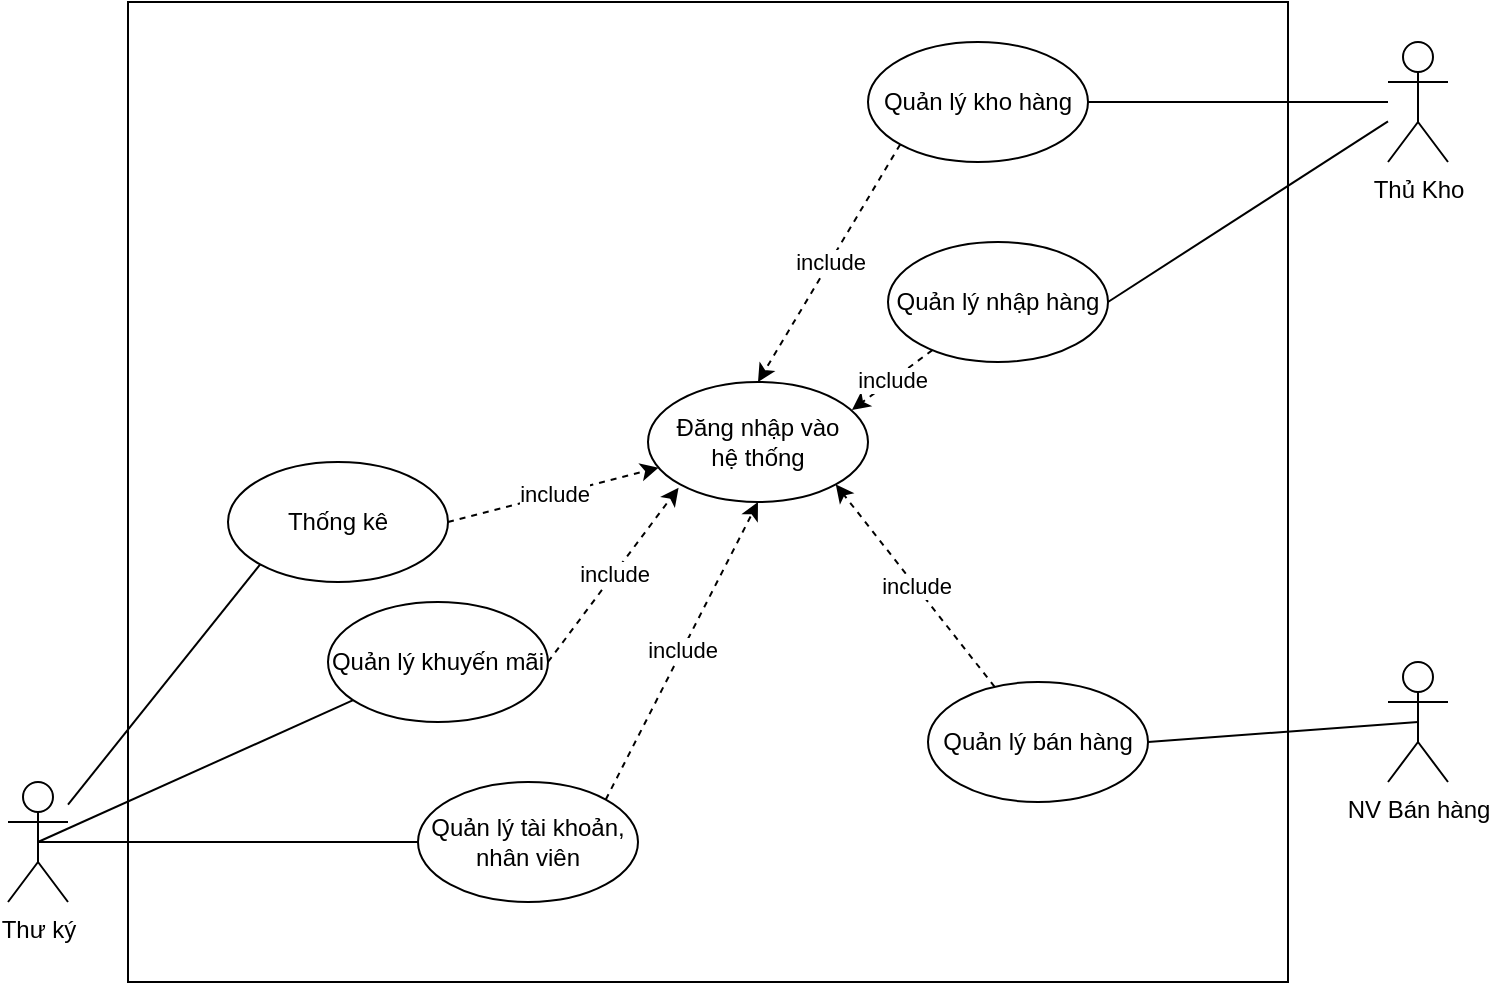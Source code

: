 <mxfile version="13.9.9" type="device"><diagram id="DQVoKfsTYg6tjB-uMbxP" name="Page-1"><mxGraphModel dx="1108" dy="511" grid="1" gridSize="10" guides="1" tooltips="1" connect="1" arrows="1" fold="1" page="1" pageScale="1" pageWidth="850" pageHeight="1100" math="0" shadow="0"><root><mxCell id="0"/><mxCell id="1" parent="0"/><mxCell id="RhDcje0UBBqH9UnoFQN_-15" value="" style="rounded=0;whiteSpace=wrap;html=1;fillColor=none;" parent="1" vertex="1"><mxGeometry x="280" y="60" width="580" height="490" as="geometry"/></mxCell><mxCell id="RhDcje0UBBqH9UnoFQN_-2" value="Thư ký" style="shape=umlActor;verticalLabelPosition=bottom;verticalAlign=top;html=1;outlineConnect=0;" parent="1" vertex="1"><mxGeometry x="220" y="450" width="30" height="60" as="geometry"/></mxCell><mxCell id="RhDcje0UBBqH9UnoFQN_-4" value="Thủ Kho" style="shape=umlActor;verticalLabelPosition=bottom;verticalAlign=top;html=1;outlineConnect=0;" parent="1" vertex="1"><mxGeometry x="910" y="80" width="30" height="60" as="geometry"/></mxCell><mxCell id="RhDcje0UBBqH9UnoFQN_-7" value="NV Bán hàng" style="shape=umlActor;verticalLabelPosition=bottom;verticalAlign=top;html=1;outlineConnect=0;" parent="1" vertex="1"><mxGeometry x="910" y="390" width="30" height="60" as="geometry"/></mxCell><mxCell id="RhDcje0UBBqH9UnoFQN_-9" value="Đăng nhập vào&lt;br&gt;hệ thống" style="ellipse;whiteSpace=wrap;html=1;" parent="1" vertex="1"><mxGeometry x="540" y="250" width="110" height="60" as="geometry"/></mxCell><mxCell id="xqI32UJH7sUBJLh1wx2r-2" value="Quản lý kho hàng" style="ellipse;whiteSpace=wrap;html=1;" vertex="1" parent="1"><mxGeometry x="650" y="80" width="110" height="60" as="geometry"/></mxCell><mxCell id="xqI32UJH7sUBJLh1wx2r-3" value="" style="endArrow=none;html=1;entryX=1;entryY=0.5;entryDx=0;entryDy=0;" edge="1" parent="1" source="RhDcje0UBBqH9UnoFQN_-4" target="xqI32UJH7sUBJLh1wx2r-2"><mxGeometry width="50" height="50" relative="1" as="geometry"><mxPoint x="400" y="300" as="sourcePoint"/><mxPoint x="450" y="250" as="targetPoint"/></mxGeometry></mxCell><mxCell id="xqI32UJH7sUBJLh1wx2r-4" value="Quản lý bán hàng" style="ellipse;whiteSpace=wrap;html=1;" vertex="1" parent="1"><mxGeometry x="680" y="400" width="110" height="60" as="geometry"/></mxCell><mxCell id="xqI32UJH7sUBJLh1wx2r-5" value="" style="endArrow=none;html=1;exitX=0.5;exitY=0.5;exitDx=0;exitDy=0;exitPerimeter=0;entryX=1;entryY=0.5;entryDx=0;entryDy=0;" edge="1" parent="1" source="RhDcje0UBBqH9UnoFQN_-7" target="xqI32UJH7sUBJLh1wx2r-4"><mxGeometry width="50" height="50" relative="1" as="geometry"><mxPoint x="400" y="400" as="sourcePoint"/><mxPoint x="450" y="350" as="targetPoint"/></mxGeometry></mxCell><mxCell id="xqI32UJH7sUBJLh1wx2r-6" value="Quản lý khuyến mãi" style="ellipse;whiteSpace=wrap;html=1;" vertex="1" parent="1"><mxGeometry x="380" y="360" width="110" height="60" as="geometry"/></mxCell><mxCell id="xqI32UJH7sUBJLh1wx2r-7" value="Quản lý tài khoản, nhân viên" style="ellipse;whiteSpace=wrap;html=1;" vertex="1" parent="1"><mxGeometry x="425" y="450" width="110" height="60" as="geometry"/></mxCell><mxCell id="xqI32UJH7sUBJLh1wx2r-8" value="Thống kê" style="ellipse;whiteSpace=wrap;html=1;" vertex="1" parent="1"><mxGeometry x="330" y="290" width="110" height="60" as="geometry"/></mxCell><mxCell id="xqI32UJH7sUBJLh1wx2r-9" value="Quản lý nhập hàng" style="ellipse;whiteSpace=wrap;html=1;" vertex="1" parent="1"><mxGeometry x="660" y="180" width="110" height="60" as="geometry"/></mxCell><mxCell id="xqI32UJH7sUBJLh1wx2r-10" value="" style="endArrow=none;html=1;exitX=1;exitY=0.5;exitDx=0;exitDy=0;" edge="1" parent="1" source="xqI32UJH7sUBJLh1wx2r-9" target="RhDcje0UBBqH9UnoFQN_-4"><mxGeometry width="50" height="50" relative="1" as="geometry"><mxPoint x="400" y="290" as="sourcePoint"/><mxPoint x="450" y="240" as="targetPoint"/></mxGeometry></mxCell><mxCell id="xqI32UJH7sUBJLh1wx2r-11" value="" style="endArrow=none;html=1;exitX=0;exitY=1;exitDx=0;exitDy=0;" edge="1" parent="1" source="xqI32UJH7sUBJLh1wx2r-8" target="RhDcje0UBBqH9UnoFQN_-2"><mxGeometry width="50" height="50" relative="1" as="geometry"><mxPoint x="400" y="390" as="sourcePoint"/><mxPoint x="450" y="340" as="targetPoint"/></mxGeometry></mxCell><mxCell id="xqI32UJH7sUBJLh1wx2r-12" value="" style="endArrow=none;html=1;entryX=0.5;entryY=0.5;entryDx=0;entryDy=0;entryPerimeter=0;" edge="1" parent="1" source="xqI32UJH7sUBJLh1wx2r-6" target="RhDcje0UBBqH9UnoFQN_-2"><mxGeometry width="50" height="50" relative="1" as="geometry"><mxPoint x="356.109" y="351.213" as="sourcePoint"/><mxPoint x="260" y="471.263" as="targetPoint"/></mxGeometry></mxCell><mxCell id="xqI32UJH7sUBJLh1wx2r-13" value="" style="endArrow=none;html=1;entryX=0.5;entryY=0.5;entryDx=0;entryDy=0;entryPerimeter=0;exitX=0;exitY=0.5;exitDx=0;exitDy=0;" edge="1" parent="1" source="xqI32UJH7sUBJLh1wx2r-7" target="RhDcje0UBBqH9UnoFQN_-2"><mxGeometry width="50" height="50" relative="1" as="geometry"><mxPoint x="402.574" y="419.091" as="sourcePoint"/><mxPoint x="245" y="490" as="targetPoint"/></mxGeometry></mxCell><mxCell id="xqI32UJH7sUBJLh1wx2r-16" value="include" style="endArrow=classic;html=1;dashed=1;exitX=1;exitY=0.5;exitDx=0;exitDy=0;" edge="1" parent="1" source="xqI32UJH7sUBJLh1wx2r-8" target="RhDcje0UBBqH9UnoFQN_-9"><mxGeometry width="50" height="50" relative="1" as="geometry"><mxPoint x="385" y="190" as="sourcePoint"/><mxPoint x="465" y="230" as="targetPoint"/></mxGeometry></mxCell><mxCell id="xqI32UJH7sUBJLh1wx2r-17" value="include" style="endArrow=classic;html=1;dashed=1;exitX=1;exitY=0.5;exitDx=0;exitDy=0;" edge="1" parent="1" source="xqI32UJH7sUBJLh1wx2r-6"><mxGeometry width="50" height="50" relative="1" as="geometry"><mxPoint x="450" y="330" as="sourcePoint"/><mxPoint x="555.284" y="302.83" as="targetPoint"/></mxGeometry></mxCell><mxCell id="xqI32UJH7sUBJLh1wx2r-18" value="include" style="endArrow=classic;html=1;dashed=1;exitX=1;exitY=0;exitDx=0;exitDy=0;entryX=0.5;entryY=1;entryDx=0;entryDy=0;" edge="1" parent="1" source="xqI32UJH7sUBJLh1wx2r-7" target="RhDcje0UBBqH9UnoFQN_-9"><mxGeometry width="50" height="50" relative="1" as="geometry"><mxPoint x="460" y="340" as="sourcePoint"/><mxPoint x="565.284" y="312.83" as="targetPoint"/></mxGeometry></mxCell><mxCell id="xqI32UJH7sUBJLh1wx2r-19" value="include" style="endArrow=classic;html=1;dashed=1;entryX=1;entryY=1;entryDx=0;entryDy=0;" edge="1" parent="1" source="xqI32UJH7sUBJLh1wx2r-4" target="RhDcje0UBBqH9UnoFQN_-9"><mxGeometry width="50" height="50" relative="1" as="geometry"><mxPoint x="528.891" y="468.787" as="sourcePoint"/><mxPoint x="605" y="320" as="targetPoint"/></mxGeometry></mxCell><mxCell id="xqI32UJH7sUBJLh1wx2r-20" value="include" style="endArrow=classic;html=1;dashed=1;entryX=0.927;entryY=0.233;entryDx=0;entryDy=0;entryPerimeter=0;" edge="1" parent="1" source="xqI32UJH7sUBJLh1wx2r-9" target="RhDcje0UBBqH9UnoFQN_-9"><mxGeometry width="50" height="50" relative="1" as="geometry"><mxPoint x="723.257" y="412.444" as="sourcePoint"/><mxPoint x="643.891" y="311.213" as="targetPoint"/></mxGeometry></mxCell><mxCell id="xqI32UJH7sUBJLh1wx2r-21" value="include" style="endArrow=classic;html=1;dashed=1;entryX=0.5;entryY=0;entryDx=0;entryDy=0;exitX=0;exitY=1;exitDx=0;exitDy=0;" edge="1" parent="1" source="xqI32UJH7sUBJLh1wx2r-2" target="RhDcje0UBBqH9UnoFQN_-9"><mxGeometry width="50" height="50" relative="1" as="geometry"><mxPoint x="691.964" y="243.985" as="sourcePoint"/><mxPoint x="651.97" y="273.98" as="targetPoint"/></mxGeometry></mxCell></root></mxGraphModel></diagram></mxfile>